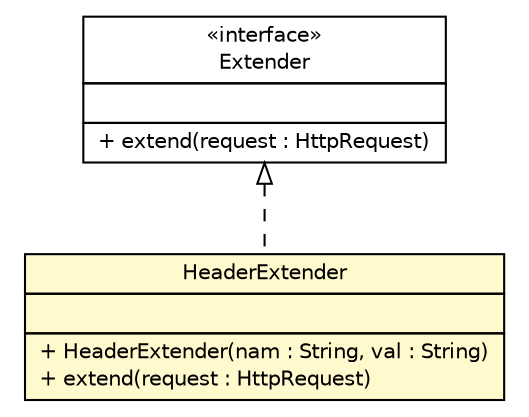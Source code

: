 #!/usr/local/bin/dot
#
# Class diagram 
# Generated by UMLGraph version 5.1 (http://www.umlgraph.org/)
#

digraph G {
	edge [fontname="Helvetica",fontsize=10,labelfontname="Helvetica",labelfontsize=10];
	node [fontname="Helvetica",fontsize=10,shape=plaintext];
	nodesep=0.25;
	ranksep=0.5;
	// com.rexsl.test.client.Extender
	c68 [label=<<table title="com.rexsl.test.client.Extender" border="0" cellborder="1" cellspacing="0" cellpadding="2" port="p" href="./Extender.html">
		<tr><td><table border="0" cellspacing="0" cellpadding="1">
<tr><td align="center" balign="center"> &#171;interface&#187; </td></tr>
<tr><td align="center" balign="center"> Extender </td></tr>
		</table></td></tr>
		<tr><td><table border="0" cellspacing="0" cellpadding="1">
<tr><td align="left" balign="left">  </td></tr>
		</table></td></tr>
		<tr><td><table border="0" cellspacing="0" cellpadding="1">
<tr><td align="left" balign="left"> + extend(request : HttpRequest) </td></tr>
		</table></td></tr>
		</table>>, fontname="Helvetica", fontcolor="black", fontsize=10.0];
	// com.rexsl.test.client.HeaderExtender
	c69 [label=<<table title="com.rexsl.test.client.HeaderExtender" border="0" cellborder="1" cellspacing="0" cellpadding="2" port="p" bgcolor="lemonChiffon" href="./HeaderExtender.html">
		<tr><td><table border="0" cellspacing="0" cellpadding="1">
<tr><td align="center" balign="center"> HeaderExtender </td></tr>
		</table></td></tr>
		<tr><td><table border="0" cellspacing="0" cellpadding="1">
<tr><td align="left" balign="left">  </td></tr>
		</table></td></tr>
		<tr><td><table border="0" cellspacing="0" cellpadding="1">
<tr><td align="left" balign="left"> + HeaderExtender(nam : String, val : String) </td></tr>
<tr><td align="left" balign="left"> + extend(request : HttpRequest) </td></tr>
		</table></td></tr>
		</table>>, fontname="Helvetica", fontcolor="black", fontsize=10.0];
	//com.rexsl.test.client.HeaderExtender implements com.rexsl.test.client.Extender
	c68:p -> c69:p [dir=back,arrowtail=empty,style=dashed];
}


